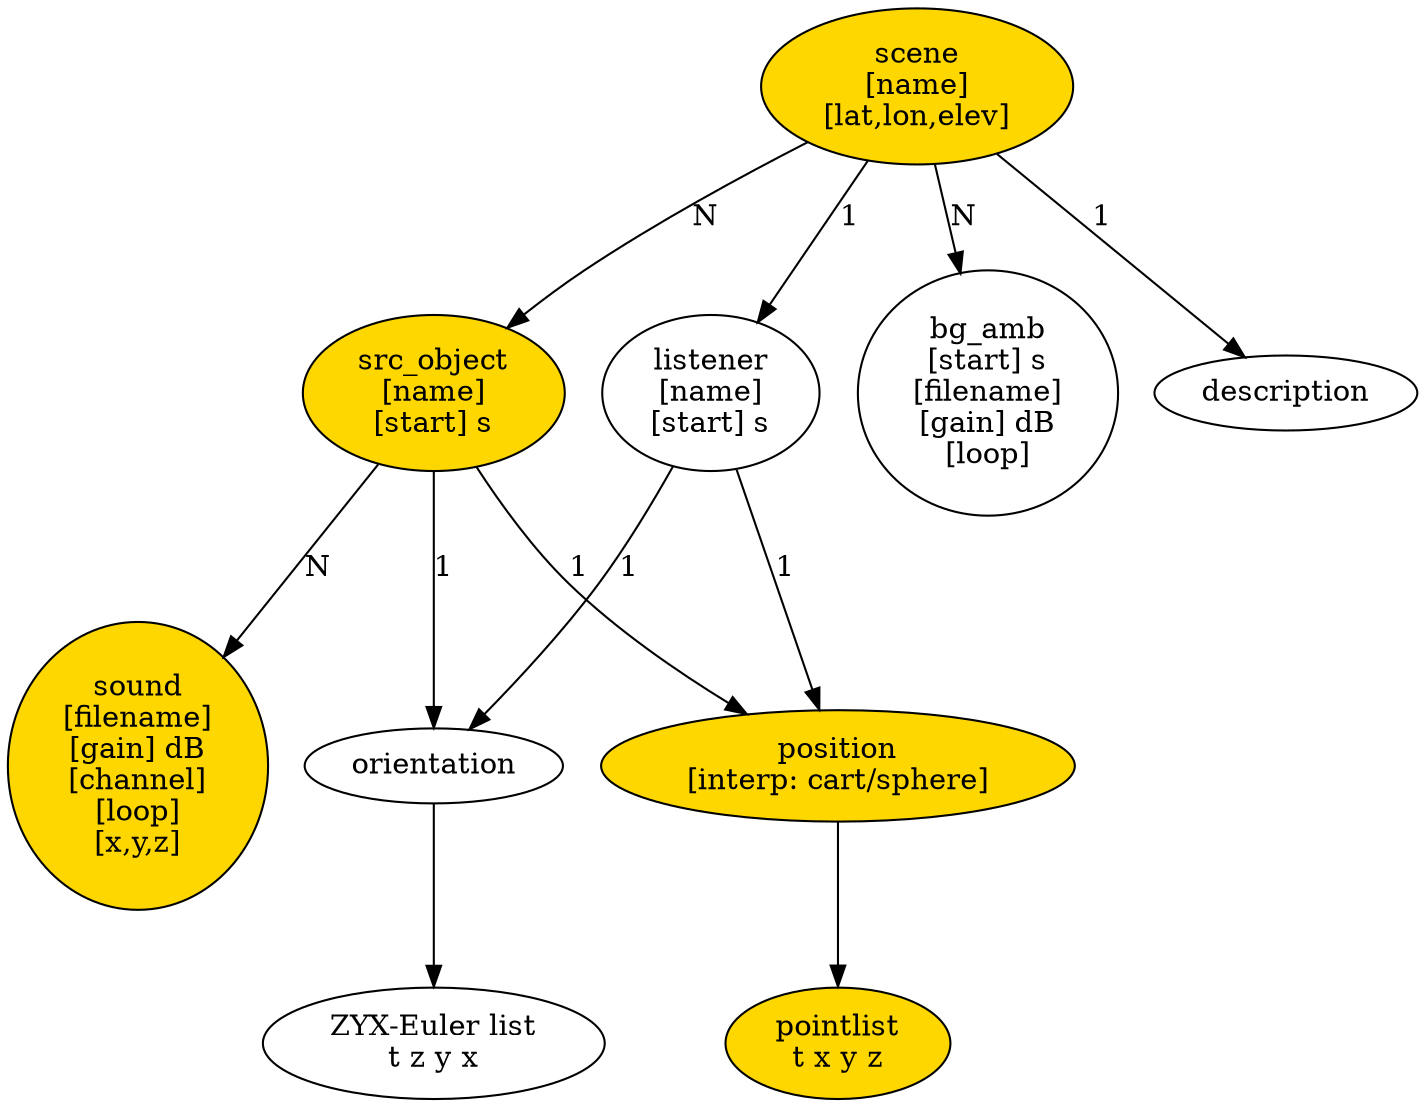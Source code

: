 digraph ap {
  //ranksep = 2.5;
  //splines = true;

  scene [label="scene\n[name]\n[lat,lon,elev]",style="filled",fillcolor="gold"];
  source [label="src_object\n[name]\n[start] s",style="filled",fillcolor="gold"];
  //sound [label="sound\n[filename]\n[gain] dB\n[channel]\n[loop]\n[x,y,z]",style="filled",fillcolor="gold"];
  sound [label="sound\n[filename]\n[gain] dB\n[channel]\n[loop]\n[x,y,z]",style="filled",fillcolor="gold"];
  bg_amb [label="bg_amb\n[start] s\n[filename]\n[gain] dB\n[loop]"];
  //bg_bin [label="bg_bin\n[start] s\n[filename]\n[gain] dB\n[loop]"];
  //geoloc [label="geoloc\n[az,el,h]"];
  //pointlist [label="pointlist\nt x y (z alpha beta gamma)",style="filled",fillcolor="gold"];
  pointlist [label="pointlist\nt x y z",style="filled",fillcolor="gold"];
  //position [label="position\n[interp: cart/sphere]\n[orientation: global/tangent]",style="filled",fillcolor="gold"];
  position [label="position\n[interp: cart/sphere]",style="filled",fillcolor="gold"];
  listener [label="listener\n[name]\n[start] s"];
  eulerlist [label="ZYX-Euler list\nt z y x"];
  //reflection_object [label="reflection_object\n[name]\n[start] s\n[absorption]\n[size]"];

  //scene -> reflection_object [label="N"];


  //scene -> geoloc [label="1"];
  scene -> bg_amb [label="N"];
  scene -> description [label="1"];
  //scene -> bg_bin [label="N"];
  scene -> listener [label="1"];
  scene -> source [label="N"];
  source -> position [label="1"];
  source -> sound [label="N"];
  //source -> sound [label="1"];
  source -> orientation [label="1"];
  listener -> position [label="1"];
  //reflection_object -> position [label="1"];
  position -> pointlist;
  //position -> pointlist [label="1"];
  //position -> trackfile;
  //trackfile -> gpx_file;
  //trackfile -> csv_file;
  //position -> transform;
  //position -> velocity;
  listener -> orientation [label="1"];
  orientation -> eulerlist;

}

/*
 * Local Variables:
 * mode: c
 * c-basic-offset: 2
 * End:
 */
